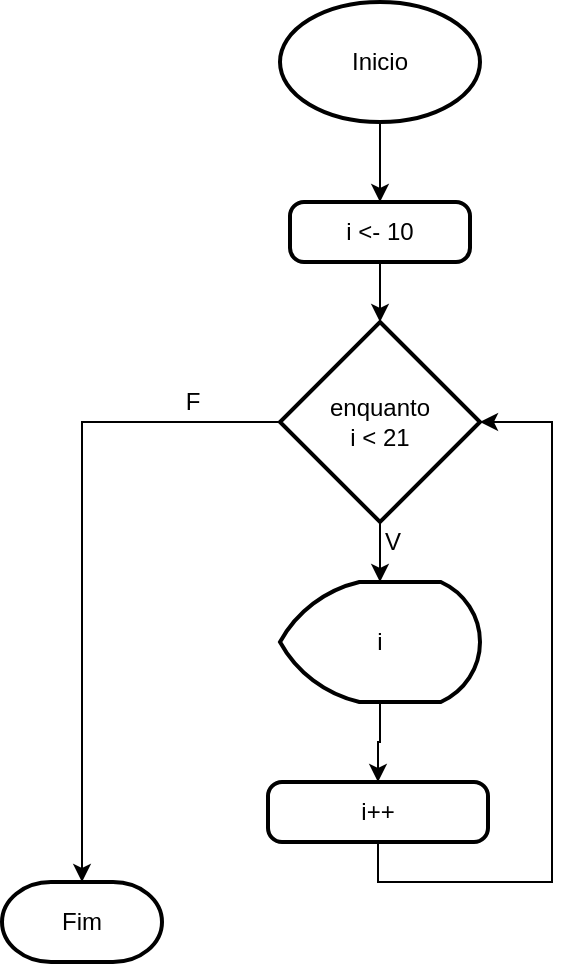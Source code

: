 <mxfile version="21.1.5" type="device">
  <diagram name="Página-1" id="yIGx5nsOvTSglY1SuwqG">
    <mxGraphModel dx="491" dy="503" grid="1" gridSize="10" guides="1" tooltips="1" connect="1" arrows="1" fold="1" page="1" pageScale="1" pageWidth="827" pageHeight="1169" math="0" shadow="0">
      <root>
        <mxCell id="0" />
        <mxCell id="1" parent="0" />
        <mxCell id="3DccciUra17WeY1O9k2c-6" style="edgeStyle=orthogonalEdgeStyle;rounded=0;orthogonalLoop=1;jettySize=auto;html=1;exitX=0.5;exitY=1;exitDx=0;exitDy=0;exitPerimeter=0;entryX=0.5;entryY=0;entryDx=0;entryDy=0;" edge="1" parent="1" source="3DccciUra17WeY1O9k2c-1" target="3DccciUra17WeY1O9k2c-4">
          <mxGeometry relative="1" as="geometry" />
        </mxCell>
        <mxCell id="3DccciUra17WeY1O9k2c-1" value="Inicio" style="strokeWidth=2;html=1;shape=mxgraph.flowchart.start_1;whiteSpace=wrap;gradientColor=none;" vertex="1" parent="1">
          <mxGeometry x="364" y="10" width="100" height="60" as="geometry" />
        </mxCell>
        <mxCell id="3DccciUra17WeY1O9k2c-9" style="edgeStyle=orthogonalEdgeStyle;rounded=0;orthogonalLoop=1;jettySize=auto;html=1;exitX=0.5;exitY=1;exitDx=0;exitDy=0;exitPerimeter=0;" edge="1" parent="1" source="3DccciUra17WeY1O9k2c-3" target="3DccciUra17WeY1O9k2c-8">
          <mxGeometry relative="1" as="geometry" />
        </mxCell>
        <mxCell id="3DccciUra17WeY1O9k2c-12" style="edgeStyle=orthogonalEdgeStyle;rounded=0;orthogonalLoop=1;jettySize=auto;html=1;exitX=0;exitY=0.5;exitDx=0;exitDy=0;exitPerimeter=0;entryX=0.5;entryY=0;entryDx=0;entryDy=0;entryPerimeter=0;" edge="1" parent="1" source="3DccciUra17WeY1O9k2c-3" target="3DccciUra17WeY1O9k2c-14">
          <mxGeometry relative="1" as="geometry">
            <mxPoint x="260" y="430" as="targetPoint" />
          </mxGeometry>
        </mxCell>
        <mxCell id="3DccciUra17WeY1O9k2c-3" value="enquanto&lt;br&gt;i &amp;lt; 21" style="strokeWidth=2;html=1;shape=mxgraph.flowchart.decision;whiteSpace=wrap;" vertex="1" parent="1">
          <mxGeometry x="364" y="170" width="100" height="100" as="geometry" />
        </mxCell>
        <mxCell id="3DccciUra17WeY1O9k2c-5" style="edgeStyle=orthogonalEdgeStyle;rounded=0;orthogonalLoop=1;jettySize=auto;html=1;exitX=0.5;exitY=1;exitDx=0;exitDy=0;entryX=0.5;entryY=0;entryDx=0;entryDy=0;entryPerimeter=0;" edge="1" parent="1" source="3DccciUra17WeY1O9k2c-4" target="3DccciUra17WeY1O9k2c-3">
          <mxGeometry relative="1" as="geometry" />
        </mxCell>
        <mxCell id="3DccciUra17WeY1O9k2c-4" value="i &amp;lt;- 10" style="rounded=1;whiteSpace=wrap;html=1;absoluteArcSize=1;arcSize=14;strokeWidth=2;" vertex="1" parent="1">
          <mxGeometry x="369" y="110" width="90" height="30" as="geometry" />
        </mxCell>
        <mxCell id="3DccciUra17WeY1O9k2c-15" style="edgeStyle=orthogonalEdgeStyle;rounded=0;orthogonalLoop=1;jettySize=auto;html=1;exitX=0.5;exitY=1;exitDx=0;exitDy=0;entryX=1;entryY=0.5;entryDx=0;entryDy=0;entryPerimeter=0;" edge="1" parent="1" source="3DccciUra17WeY1O9k2c-7" target="3DccciUra17WeY1O9k2c-3">
          <mxGeometry relative="1" as="geometry">
            <Array as="points">
              <mxPoint x="413" y="450" />
              <mxPoint x="500" y="450" />
              <mxPoint x="500" y="220" />
            </Array>
          </mxGeometry>
        </mxCell>
        <mxCell id="3DccciUra17WeY1O9k2c-7" value="i++" style="rounded=1;whiteSpace=wrap;html=1;absoluteArcSize=1;arcSize=14;strokeWidth=2;" vertex="1" parent="1">
          <mxGeometry x="358" y="400" width="110" height="30" as="geometry" />
        </mxCell>
        <mxCell id="3DccciUra17WeY1O9k2c-10" style="edgeStyle=orthogonalEdgeStyle;rounded=0;orthogonalLoop=1;jettySize=auto;html=1;exitX=0.5;exitY=1;exitDx=0;exitDy=0;exitPerimeter=0;entryX=0.5;entryY=0;entryDx=0;entryDy=0;" edge="1" parent="1" source="3DccciUra17WeY1O9k2c-8" target="3DccciUra17WeY1O9k2c-7">
          <mxGeometry relative="1" as="geometry" />
        </mxCell>
        <mxCell id="3DccciUra17WeY1O9k2c-8" value="i" style="strokeWidth=2;html=1;shape=mxgraph.flowchart.display;whiteSpace=wrap;" vertex="1" parent="1">
          <mxGeometry x="364" y="300" width="100" height="60" as="geometry" />
        </mxCell>
        <mxCell id="3DccciUra17WeY1O9k2c-11" value="V" style="text;html=1;align=center;verticalAlign=middle;resizable=0;points=[];autosize=1;strokeColor=none;fillColor=none;" vertex="1" parent="1">
          <mxGeometry x="405" y="265" width="30" height="30" as="geometry" />
        </mxCell>
        <mxCell id="3DccciUra17WeY1O9k2c-13" value="F" style="text;html=1;align=center;verticalAlign=middle;resizable=0;points=[];autosize=1;strokeColor=none;fillColor=none;" vertex="1" parent="1">
          <mxGeometry x="305" y="195" width="30" height="30" as="geometry" />
        </mxCell>
        <mxCell id="3DccciUra17WeY1O9k2c-14" value="Fim" style="strokeWidth=2;html=1;shape=mxgraph.flowchart.terminator;whiteSpace=wrap;" vertex="1" parent="1">
          <mxGeometry x="225" y="450" width="80" height="40" as="geometry" />
        </mxCell>
      </root>
    </mxGraphModel>
  </diagram>
</mxfile>
